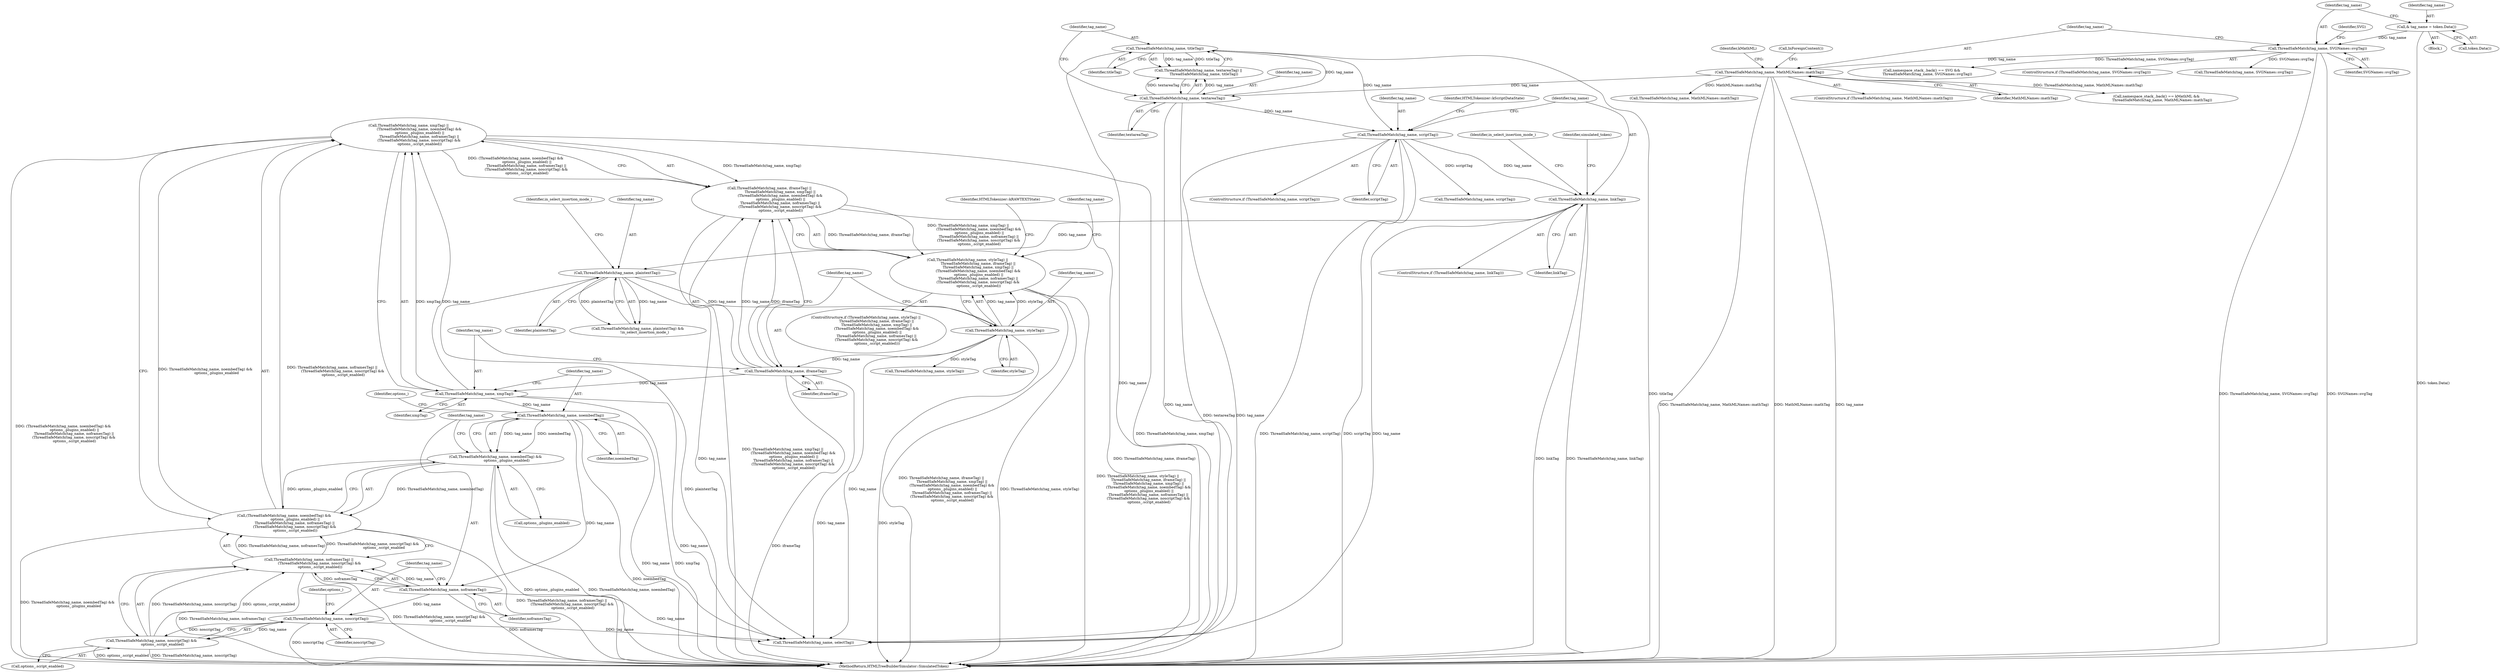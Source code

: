digraph "0_Chrome_133bc5c262b2555af223263452e9875a95db9eb7@API" {
"1000209" [label="(Call,ThreadSafeMatch(tag_name, xmpTag) ||\n                   (ThreadSafeMatch(tag_name, noembedTag) &&\n                    options_.plugins_enabled) ||\n                   ThreadSafeMatch(tag_name, noframesTag) ||\n                   (ThreadSafeMatch(tag_name, noscriptTag) &&\n                    options_.script_enabled))"];
"1000210" [label="(Call,ThreadSafeMatch(tag_name, xmpTag))"];
"1000206" [label="(Call,ThreadSafeMatch(tag_name, iframeTag))"];
"1000202" [label="(Call,ThreadSafeMatch(tag_name, styleTag))"];
"1000191" [label="(Call,ThreadSafeMatch(tag_name, plaintextTag))"];
"1000177" [label="(Call,ThreadSafeMatch(tag_name, linkTag))"];
"1000166" [label="(Call,ThreadSafeMatch(tag_name, scriptTag))"];
"1000158" [label="(Call,ThreadSafeMatch(tag_name, titleTag))"];
"1000155" [label="(Call,ThreadSafeMatch(tag_name, textareaTag))"];
"1000124" [label="(Call,ThreadSafeMatch(tag_name, MathMLNames::mathTag))"];
"1000118" [label="(Call,ThreadSafeMatch(tag_name, SVGNames::svgTag))"];
"1000114" [label="(Call,& tag_name = token.Data())"];
"1000213" [label="(Call,(ThreadSafeMatch(tag_name, noembedTag) &&\n                    options_.plugins_enabled) ||\n                   ThreadSafeMatch(tag_name, noframesTag) ||\n                   (ThreadSafeMatch(tag_name, noscriptTag) &&\n                    options_.script_enabled))"];
"1000214" [label="(Call,ThreadSafeMatch(tag_name, noembedTag) &&\n                    options_.plugins_enabled)"];
"1000215" [label="(Call,ThreadSafeMatch(tag_name, noembedTag))"];
"1000221" [label="(Call,ThreadSafeMatch(tag_name, noframesTag) ||\n                   (ThreadSafeMatch(tag_name, noscriptTag) &&\n                    options_.script_enabled))"];
"1000222" [label="(Call,ThreadSafeMatch(tag_name, noframesTag))"];
"1000225" [label="(Call,ThreadSafeMatch(tag_name, noscriptTag) &&\n                    options_.script_enabled)"];
"1000226" [label="(Call,ThreadSafeMatch(tag_name, noscriptTag))"];
"1000205" [label="(Call,ThreadSafeMatch(tag_name, iframeTag) ||\n                   ThreadSafeMatch(tag_name, xmpTag) ||\n                   (ThreadSafeMatch(tag_name, noembedTag) &&\n                    options_.plugins_enabled) ||\n                   ThreadSafeMatch(tag_name, noframesTag) ||\n                   (ThreadSafeMatch(tag_name, noscriptTag) &&\n                    options_.script_enabled))"];
"1000201" [label="(Call,ThreadSafeMatch(tag_name, styleTag) ||\n                   ThreadSafeMatch(tag_name, iframeTag) ||\n                   ThreadSafeMatch(tag_name, xmpTag) ||\n                   (ThreadSafeMatch(tag_name, noembedTag) &&\n                    options_.plugins_enabled) ||\n                   ThreadSafeMatch(tag_name, noframesTag) ||\n                   (ThreadSafeMatch(tag_name, noscriptTag) &&\n                    options_.script_enabled))"];
"1000157" [label="(Identifier,textareaTag)"];
"1000123" [label="(ControlStructure,if (ThreadSafeMatch(tag_name, MathMLNames::mathTag)))"];
"1000234" [label="(Identifier,HTMLTokenizer::kRAWTEXTState)"];
"1000222" [label="(Call,ThreadSafeMatch(tag_name, noframesTag))"];
"1000190" [label="(Call,ThreadSafeMatch(tag_name, plaintextTag) &&\n            !in_select_insertion_mode_)"];
"1000112" [label="(Block,)"];
"1000116" [label="(Call,token.Data())"];
"1000323" [label="(Call,ThreadSafeMatch(tag_name, styleTag))"];
"1000192" [label="(Identifier,tag_name)"];
"1000155" [label="(Call,ThreadSafeMatch(tag_name, textareaTag))"];
"1000158" [label="(Call,ThreadSafeMatch(tag_name, titleTag))"];
"1000212" [label="(Identifier,xmpTag)"];
"1000335" [label="(MethodReturn,HTMLTreeBuilderSimulator::SimulatedToken)"];
"1000187" [label="(Identifier,in_select_insertion_mode_)"];
"1000193" [label="(Identifier,plaintextTag)"];
"1000126" [label="(Identifier,MathMLNames::mathTag)"];
"1000178" [label="(Identifier,tag_name)"];
"1000205" [label="(Call,ThreadSafeMatch(tag_name, iframeTag) ||\n                   ThreadSafeMatch(tag_name, xmpTag) ||\n                   (ThreadSafeMatch(tag_name, noembedTag) &&\n                    options_.plugins_enabled) ||\n                   ThreadSafeMatch(tag_name, noframesTag) ||\n                   (ThreadSafeMatch(tag_name, noscriptTag) &&\n                    options_.script_enabled))"];
"1000159" [label="(Identifier,tag_name)"];
"1000114" [label="(Call,& tag_name = token.Data())"];
"1000219" [label="(Identifier,options_)"];
"1000200" [label="(ControlStructure,if (ThreadSafeMatch(tag_name, styleTag) ||\n                   ThreadSafeMatch(tag_name, iframeTag) ||\n                   ThreadSafeMatch(tag_name, xmpTag) ||\n                   (ThreadSafeMatch(tag_name, noembedTag) &&\n                    options_.plugins_enabled) ||\n                   ThreadSafeMatch(tag_name, noframesTag) ||\n                   (ThreadSafeMatch(tag_name, noscriptTag) &&\n                    options_.script_enabled)))"];
"1000124" [label="(Call,ThreadSafeMatch(tag_name, MathMLNames::mathTag))"];
"1000125" [label="(Identifier,tag_name)"];
"1000272" [label="(Call,namespace_stack_.back() == SVG &&\n          ThreadSafeMatch(tag_name, SVGNames::svgTag))"];
"1000218" [label="(Call,options_.plugins_enabled)"];
"1000207" [label="(Identifier,tag_name)"];
"1000214" [label="(Call,ThreadSafeMatch(tag_name, noembedTag) &&\n                    options_.plugins_enabled)"];
"1000221" [label="(Call,ThreadSafeMatch(tag_name, noframesTag) ||\n                   (ThreadSafeMatch(tag_name, noscriptTag) &&\n                    options_.script_enabled))"];
"1000302" [label="(Call,ThreadSafeMatch(tag_name, scriptTag))"];
"1000223" [label="(Identifier,tag_name)"];
"1000226" [label="(Call,ThreadSafeMatch(tag_name, noscriptTag))"];
"1000208" [label="(Identifier,iframeTag)"];
"1000229" [label="(Call,options_.script_enabled)"];
"1000228" [label="(Identifier,noscriptTag)"];
"1000206" [label="(Call,ThreadSafeMatch(tag_name, iframeTag))"];
"1000237" [label="(Identifier,tag_name)"];
"1000117" [label="(ControlStructure,if (ThreadSafeMatch(tag_name, SVGNames::svgTag)))"];
"1000119" [label="(Identifier,tag_name)"];
"1000115" [label="(Identifier,tag_name)"];
"1000202" [label="(Call,ThreadSafeMatch(tag_name, styleTag))"];
"1000166" [label="(Call,ThreadSafeMatch(tag_name, scriptTag))"];
"1000176" [label="(ControlStructure,if (ThreadSafeMatch(tag_name, linkTag)))"];
"1000168" [label="(Identifier,scriptTag)"];
"1000128" [label="(Identifier,kMathML)"];
"1000118" [label="(Call,ThreadSafeMatch(tag_name, SVGNames::svgTag))"];
"1000276" [label="(Call,ThreadSafeMatch(tag_name, SVGNames::svgTag))"];
"1000204" [label="(Identifier,styleTag)"];
"1000217" [label="(Identifier,noembedTag)"];
"1000210" [label="(Call,ThreadSafeMatch(tag_name, xmpTag))"];
"1000236" [label="(Call,ThreadSafeMatch(tag_name, selectTag))"];
"1000203" [label="(Identifier,tag_name)"];
"1000165" [label="(ControlStructure,if (ThreadSafeMatch(tag_name, scriptTag)))"];
"1000215" [label="(Call,ThreadSafeMatch(tag_name, noembedTag))"];
"1000211" [label="(Identifier,tag_name)"];
"1000195" [label="(Identifier,in_select_insertion_mode_)"];
"1000227" [label="(Identifier,tag_name)"];
"1000171" [label="(Identifier,HTMLTokenizer::kScriptDataState)"];
"1000120" [label="(Identifier,SVGNames::svgTag)"];
"1000230" [label="(Identifier,options_)"];
"1000182" [label="(Identifier,simulated_token)"];
"1000122" [label="(Identifier,SVG)"];
"1000131" [label="(Call,InForeignContent())"];
"1000156" [label="(Identifier,tag_name)"];
"1000224" [label="(Identifier,noframesTag)"];
"1000201" [label="(Call,ThreadSafeMatch(tag_name, styleTag) ||\n                   ThreadSafeMatch(tag_name, iframeTag) ||\n                   ThreadSafeMatch(tag_name, xmpTag) ||\n                   (ThreadSafeMatch(tag_name, noembedTag) &&\n                    options_.plugins_enabled) ||\n                   ThreadSafeMatch(tag_name, noframesTag) ||\n                   (ThreadSafeMatch(tag_name, noscriptTag) &&\n                    options_.script_enabled))"];
"1000167" [label="(Identifier,tag_name)"];
"1000280" [label="(Call,namespace_stack_.back() == kMathML &&\n          ThreadSafeMatch(tag_name, MathMLNames::mathTag))"];
"1000191" [label="(Call,ThreadSafeMatch(tag_name, plaintextTag))"];
"1000179" [label="(Identifier,linkTag)"];
"1000177" [label="(Call,ThreadSafeMatch(tag_name, linkTag))"];
"1000160" [label="(Identifier,titleTag)"];
"1000216" [label="(Identifier,tag_name)"];
"1000284" [label="(Call,ThreadSafeMatch(tag_name, MathMLNames::mathTag))"];
"1000225" [label="(Call,ThreadSafeMatch(tag_name, noscriptTag) &&\n                    options_.script_enabled)"];
"1000213" [label="(Call,(ThreadSafeMatch(tag_name, noembedTag) &&\n                    options_.plugins_enabled) ||\n                   ThreadSafeMatch(tag_name, noframesTag) ||\n                   (ThreadSafeMatch(tag_name, noscriptTag) &&\n                    options_.script_enabled))"];
"1000154" [label="(Call,ThreadSafeMatch(tag_name, textareaTag) ||\n          ThreadSafeMatch(tag_name, titleTag))"];
"1000209" [label="(Call,ThreadSafeMatch(tag_name, xmpTag) ||\n                   (ThreadSafeMatch(tag_name, noembedTag) &&\n                    options_.plugins_enabled) ||\n                   ThreadSafeMatch(tag_name, noframesTag) ||\n                   (ThreadSafeMatch(tag_name, noscriptTag) &&\n                    options_.script_enabled))"];
"1000209" -> "1000205"  [label="AST: "];
"1000209" -> "1000210"  [label="CFG: "];
"1000209" -> "1000213"  [label="CFG: "];
"1000210" -> "1000209"  [label="AST: "];
"1000213" -> "1000209"  [label="AST: "];
"1000205" -> "1000209"  [label="CFG: "];
"1000209" -> "1000335"  [label="DDG: ThreadSafeMatch(tag_name, xmpTag)"];
"1000209" -> "1000335"  [label="DDG: (ThreadSafeMatch(tag_name, noembedTag) &&\n                    options_.plugins_enabled) ||\n                   ThreadSafeMatch(tag_name, noframesTag) ||\n                   (ThreadSafeMatch(tag_name, noscriptTag) &&\n                    options_.script_enabled)"];
"1000209" -> "1000205"  [label="DDG: ThreadSafeMatch(tag_name, xmpTag)"];
"1000209" -> "1000205"  [label="DDG: (ThreadSafeMatch(tag_name, noembedTag) &&\n                    options_.plugins_enabled) ||\n                   ThreadSafeMatch(tag_name, noframesTag) ||\n                   (ThreadSafeMatch(tag_name, noscriptTag) &&\n                    options_.script_enabled)"];
"1000210" -> "1000209"  [label="DDG: tag_name"];
"1000210" -> "1000209"  [label="DDG: xmpTag"];
"1000213" -> "1000209"  [label="DDG: ThreadSafeMatch(tag_name, noembedTag) &&\n                    options_.plugins_enabled"];
"1000213" -> "1000209"  [label="DDG: ThreadSafeMatch(tag_name, noframesTag) ||\n                   (ThreadSafeMatch(tag_name, noscriptTag) &&\n                    options_.script_enabled)"];
"1000210" -> "1000212"  [label="CFG: "];
"1000211" -> "1000210"  [label="AST: "];
"1000212" -> "1000210"  [label="AST: "];
"1000216" -> "1000210"  [label="CFG: "];
"1000210" -> "1000335"  [label="DDG: xmpTag"];
"1000206" -> "1000210"  [label="DDG: tag_name"];
"1000210" -> "1000215"  [label="DDG: tag_name"];
"1000210" -> "1000236"  [label="DDG: tag_name"];
"1000206" -> "1000205"  [label="AST: "];
"1000206" -> "1000208"  [label="CFG: "];
"1000207" -> "1000206"  [label="AST: "];
"1000208" -> "1000206"  [label="AST: "];
"1000211" -> "1000206"  [label="CFG: "];
"1000205" -> "1000206"  [label="CFG: "];
"1000206" -> "1000335"  [label="DDG: iframeTag"];
"1000206" -> "1000205"  [label="DDG: tag_name"];
"1000206" -> "1000205"  [label="DDG: iframeTag"];
"1000202" -> "1000206"  [label="DDG: tag_name"];
"1000206" -> "1000236"  [label="DDG: tag_name"];
"1000202" -> "1000201"  [label="AST: "];
"1000202" -> "1000204"  [label="CFG: "];
"1000203" -> "1000202"  [label="AST: "];
"1000204" -> "1000202"  [label="AST: "];
"1000207" -> "1000202"  [label="CFG: "];
"1000201" -> "1000202"  [label="CFG: "];
"1000202" -> "1000335"  [label="DDG: styleTag"];
"1000202" -> "1000201"  [label="DDG: tag_name"];
"1000202" -> "1000201"  [label="DDG: styleTag"];
"1000191" -> "1000202"  [label="DDG: tag_name"];
"1000202" -> "1000236"  [label="DDG: tag_name"];
"1000202" -> "1000323"  [label="DDG: styleTag"];
"1000191" -> "1000190"  [label="AST: "];
"1000191" -> "1000193"  [label="CFG: "];
"1000192" -> "1000191"  [label="AST: "];
"1000193" -> "1000191"  [label="AST: "];
"1000195" -> "1000191"  [label="CFG: "];
"1000190" -> "1000191"  [label="CFG: "];
"1000191" -> "1000335"  [label="DDG: plaintextTag"];
"1000191" -> "1000190"  [label="DDG: tag_name"];
"1000191" -> "1000190"  [label="DDG: plaintextTag"];
"1000177" -> "1000191"  [label="DDG: tag_name"];
"1000191" -> "1000236"  [label="DDG: tag_name"];
"1000177" -> "1000176"  [label="AST: "];
"1000177" -> "1000179"  [label="CFG: "];
"1000178" -> "1000177"  [label="AST: "];
"1000179" -> "1000177"  [label="AST: "];
"1000182" -> "1000177"  [label="CFG: "];
"1000187" -> "1000177"  [label="CFG: "];
"1000177" -> "1000335"  [label="DDG: linkTag"];
"1000177" -> "1000335"  [label="DDG: ThreadSafeMatch(tag_name, linkTag)"];
"1000166" -> "1000177"  [label="DDG: tag_name"];
"1000177" -> "1000236"  [label="DDG: tag_name"];
"1000166" -> "1000165"  [label="AST: "];
"1000166" -> "1000168"  [label="CFG: "];
"1000167" -> "1000166"  [label="AST: "];
"1000168" -> "1000166"  [label="AST: "];
"1000171" -> "1000166"  [label="CFG: "];
"1000178" -> "1000166"  [label="CFG: "];
"1000166" -> "1000335"  [label="DDG: scriptTag"];
"1000166" -> "1000335"  [label="DDG: ThreadSafeMatch(tag_name, scriptTag)"];
"1000158" -> "1000166"  [label="DDG: tag_name"];
"1000155" -> "1000166"  [label="DDG: tag_name"];
"1000166" -> "1000236"  [label="DDG: tag_name"];
"1000166" -> "1000302"  [label="DDG: scriptTag"];
"1000158" -> "1000154"  [label="AST: "];
"1000158" -> "1000160"  [label="CFG: "];
"1000159" -> "1000158"  [label="AST: "];
"1000160" -> "1000158"  [label="AST: "];
"1000154" -> "1000158"  [label="CFG: "];
"1000158" -> "1000335"  [label="DDG: titleTag"];
"1000158" -> "1000154"  [label="DDG: tag_name"];
"1000158" -> "1000154"  [label="DDG: titleTag"];
"1000155" -> "1000158"  [label="DDG: tag_name"];
"1000158" -> "1000236"  [label="DDG: tag_name"];
"1000155" -> "1000154"  [label="AST: "];
"1000155" -> "1000157"  [label="CFG: "];
"1000156" -> "1000155"  [label="AST: "];
"1000157" -> "1000155"  [label="AST: "];
"1000159" -> "1000155"  [label="CFG: "];
"1000154" -> "1000155"  [label="CFG: "];
"1000155" -> "1000335"  [label="DDG: textareaTag"];
"1000155" -> "1000154"  [label="DDG: tag_name"];
"1000155" -> "1000154"  [label="DDG: textareaTag"];
"1000124" -> "1000155"  [label="DDG: tag_name"];
"1000155" -> "1000236"  [label="DDG: tag_name"];
"1000124" -> "1000123"  [label="AST: "];
"1000124" -> "1000126"  [label="CFG: "];
"1000125" -> "1000124"  [label="AST: "];
"1000126" -> "1000124"  [label="AST: "];
"1000128" -> "1000124"  [label="CFG: "];
"1000131" -> "1000124"  [label="CFG: "];
"1000124" -> "1000335"  [label="DDG: MathMLNames::mathTag"];
"1000124" -> "1000335"  [label="DDG: tag_name"];
"1000124" -> "1000335"  [label="DDG: ThreadSafeMatch(tag_name, MathMLNames::mathTag)"];
"1000118" -> "1000124"  [label="DDG: tag_name"];
"1000124" -> "1000280"  [label="DDG: ThreadSafeMatch(tag_name, MathMLNames::mathTag)"];
"1000124" -> "1000284"  [label="DDG: MathMLNames::mathTag"];
"1000118" -> "1000117"  [label="AST: "];
"1000118" -> "1000120"  [label="CFG: "];
"1000119" -> "1000118"  [label="AST: "];
"1000120" -> "1000118"  [label="AST: "];
"1000122" -> "1000118"  [label="CFG: "];
"1000125" -> "1000118"  [label="CFG: "];
"1000118" -> "1000335"  [label="DDG: ThreadSafeMatch(tag_name, SVGNames::svgTag)"];
"1000118" -> "1000335"  [label="DDG: SVGNames::svgTag"];
"1000114" -> "1000118"  [label="DDG: tag_name"];
"1000118" -> "1000272"  [label="DDG: ThreadSafeMatch(tag_name, SVGNames::svgTag)"];
"1000118" -> "1000276"  [label="DDG: SVGNames::svgTag"];
"1000114" -> "1000112"  [label="AST: "];
"1000114" -> "1000116"  [label="CFG: "];
"1000115" -> "1000114"  [label="AST: "];
"1000116" -> "1000114"  [label="AST: "];
"1000119" -> "1000114"  [label="CFG: "];
"1000114" -> "1000335"  [label="DDG: token.Data()"];
"1000213" -> "1000214"  [label="CFG: "];
"1000213" -> "1000221"  [label="CFG: "];
"1000214" -> "1000213"  [label="AST: "];
"1000221" -> "1000213"  [label="AST: "];
"1000213" -> "1000335"  [label="DDG: ThreadSafeMatch(tag_name, noframesTag) ||\n                   (ThreadSafeMatch(tag_name, noscriptTag) &&\n                    options_.script_enabled)"];
"1000213" -> "1000335"  [label="DDG: ThreadSafeMatch(tag_name, noembedTag) &&\n                    options_.plugins_enabled"];
"1000214" -> "1000213"  [label="DDG: ThreadSafeMatch(tag_name, noembedTag)"];
"1000214" -> "1000213"  [label="DDG: options_.plugins_enabled"];
"1000221" -> "1000213"  [label="DDG: ThreadSafeMatch(tag_name, noframesTag)"];
"1000221" -> "1000213"  [label="DDG: ThreadSafeMatch(tag_name, noscriptTag) &&\n                    options_.script_enabled"];
"1000214" -> "1000215"  [label="CFG: "];
"1000214" -> "1000218"  [label="CFG: "];
"1000215" -> "1000214"  [label="AST: "];
"1000218" -> "1000214"  [label="AST: "];
"1000223" -> "1000214"  [label="CFG: "];
"1000214" -> "1000335"  [label="DDG: options_.plugins_enabled"];
"1000214" -> "1000335"  [label="DDG: ThreadSafeMatch(tag_name, noembedTag)"];
"1000215" -> "1000214"  [label="DDG: tag_name"];
"1000215" -> "1000214"  [label="DDG: noembedTag"];
"1000215" -> "1000217"  [label="CFG: "];
"1000216" -> "1000215"  [label="AST: "];
"1000217" -> "1000215"  [label="AST: "];
"1000219" -> "1000215"  [label="CFG: "];
"1000215" -> "1000335"  [label="DDG: noembedTag"];
"1000215" -> "1000222"  [label="DDG: tag_name"];
"1000215" -> "1000236"  [label="DDG: tag_name"];
"1000221" -> "1000222"  [label="CFG: "];
"1000221" -> "1000225"  [label="CFG: "];
"1000222" -> "1000221"  [label="AST: "];
"1000225" -> "1000221"  [label="AST: "];
"1000221" -> "1000335"  [label="DDG: ThreadSafeMatch(tag_name, noscriptTag) &&\n                    options_.script_enabled"];
"1000221" -> "1000335"  [label="DDG: ThreadSafeMatch(tag_name, noframesTag)"];
"1000222" -> "1000221"  [label="DDG: tag_name"];
"1000222" -> "1000221"  [label="DDG: noframesTag"];
"1000225" -> "1000221"  [label="DDG: ThreadSafeMatch(tag_name, noscriptTag)"];
"1000225" -> "1000221"  [label="DDG: options_.script_enabled"];
"1000222" -> "1000224"  [label="CFG: "];
"1000223" -> "1000222"  [label="AST: "];
"1000224" -> "1000222"  [label="AST: "];
"1000227" -> "1000222"  [label="CFG: "];
"1000222" -> "1000335"  [label="DDG: noframesTag"];
"1000222" -> "1000226"  [label="DDG: tag_name"];
"1000222" -> "1000236"  [label="DDG: tag_name"];
"1000225" -> "1000226"  [label="CFG: "];
"1000225" -> "1000229"  [label="CFG: "];
"1000226" -> "1000225"  [label="AST: "];
"1000229" -> "1000225"  [label="AST: "];
"1000225" -> "1000335"  [label="DDG: ThreadSafeMatch(tag_name, noscriptTag)"];
"1000225" -> "1000335"  [label="DDG: options_.script_enabled"];
"1000226" -> "1000225"  [label="DDG: tag_name"];
"1000226" -> "1000225"  [label="DDG: noscriptTag"];
"1000226" -> "1000228"  [label="CFG: "];
"1000227" -> "1000226"  [label="AST: "];
"1000228" -> "1000226"  [label="AST: "];
"1000230" -> "1000226"  [label="CFG: "];
"1000226" -> "1000335"  [label="DDG: noscriptTag"];
"1000226" -> "1000236"  [label="DDG: tag_name"];
"1000205" -> "1000201"  [label="AST: "];
"1000201" -> "1000205"  [label="CFG: "];
"1000205" -> "1000335"  [label="DDG: ThreadSafeMatch(tag_name, xmpTag) ||\n                   (ThreadSafeMatch(tag_name, noembedTag) &&\n                    options_.plugins_enabled) ||\n                   ThreadSafeMatch(tag_name, noframesTag) ||\n                   (ThreadSafeMatch(tag_name, noscriptTag) &&\n                    options_.script_enabled)"];
"1000205" -> "1000335"  [label="DDG: ThreadSafeMatch(tag_name, iframeTag)"];
"1000205" -> "1000201"  [label="DDG: ThreadSafeMatch(tag_name, iframeTag)"];
"1000205" -> "1000201"  [label="DDG: ThreadSafeMatch(tag_name, xmpTag) ||\n                   (ThreadSafeMatch(tag_name, noembedTag) &&\n                    options_.plugins_enabled) ||\n                   ThreadSafeMatch(tag_name, noframesTag) ||\n                   (ThreadSafeMatch(tag_name, noscriptTag) &&\n                    options_.script_enabled)"];
"1000201" -> "1000200"  [label="AST: "];
"1000234" -> "1000201"  [label="CFG: "];
"1000237" -> "1000201"  [label="CFG: "];
"1000201" -> "1000335"  [label="DDG: ThreadSafeMatch(tag_name, styleTag) ||\n                   ThreadSafeMatch(tag_name, iframeTag) ||\n                   ThreadSafeMatch(tag_name, xmpTag) ||\n                   (ThreadSafeMatch(tag_name, noembedTag) &&\n                    options_.plugins_enabled) ||\n                   ThreadSafeMatch(tag_name, noframesTag) ||\n                   (ThreadSafeMatch(tag_name, noscriptTag) &&\n                    options_.script_enabled)"];
"1000201" -> "1000335"  [label="DDG: ThreadSafeMatch(tag_name, iframeTag) ||\n                   ThreadSafeMatch(tag_name, xmpTag) ||\n                   (ThreadSafeMatch(tag_name, noembedTag) &&\n                    options_.plugins_enabled) ||\n                   ThreadSafeMatch(tag_name, noframesTag) ||\n                   (ThreadSafeMatch(tag_name, noscriptTag) &&\n                    options_.script_enabled)"];
"1000201" -> "1000335"  [label="DDG: ThreadSafeMatch(tag_name, styleTag)"];
}
